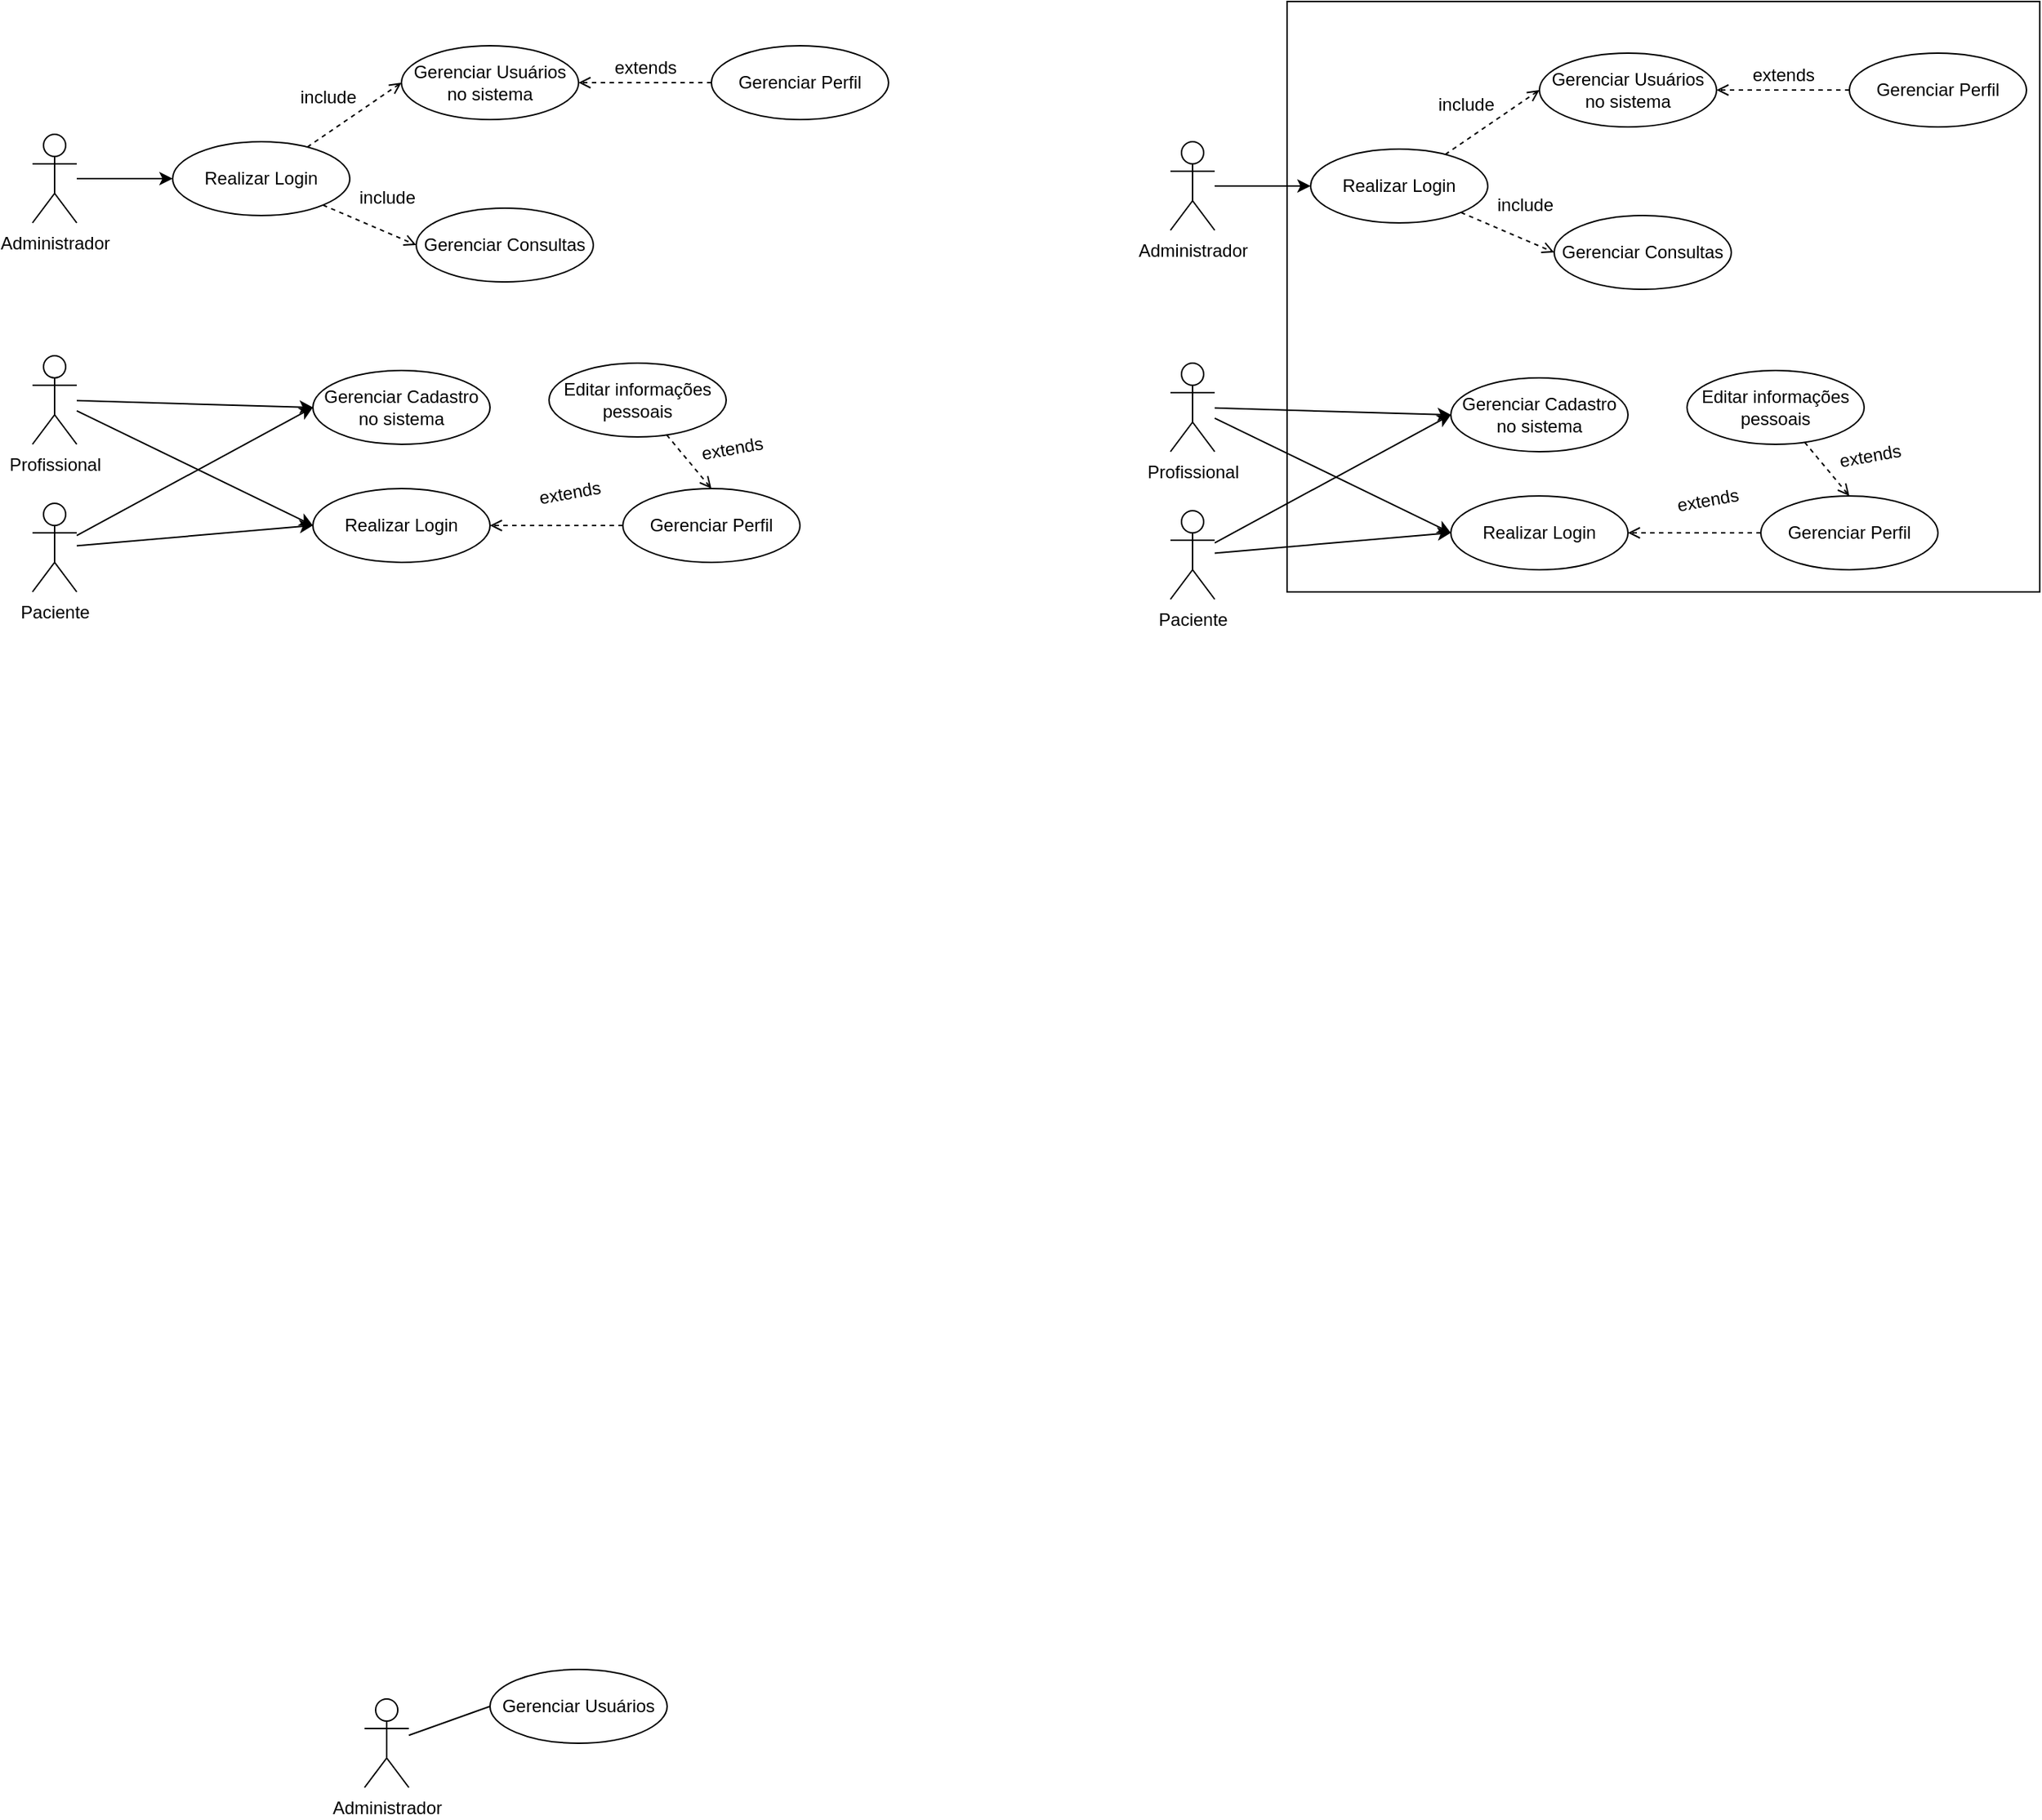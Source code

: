 <mxfile version="27.1.6">
  <diagram name="Página-1" id="VAkRevvwhK3ELiaLSgaE">
    <mxGraphModel dx="835" dy="1747" grid="1" gridSize="10" guides="1" tooltips="1" connect="1" arrows="1" fold="1" page="1" pageScale="1" pageWidth="827" pageHeight="1169" math="0" shadow="0">
      <root>
        <mxCell id="0" />
        <mxCell id="1" parent="0" />
        <mxCell id="ss_T5aYVe5_uPS8-H1rj-35" style="rounded=0;orthogonalLoop=1;jettySize=auto;html=1;entryX=0;entryY=0.5;entryDx=0;entryDy=0;endArrow=classic;endFill=1;startFill=0;" parent="1" source="ss_T5aYVe5_uPS8-H1rj-1" target="ss_T5aYVe5_uPS8-H1rj-5" edge="1">
          <mxGeometry relative="1" as="geometry" />
        </mxCell>
        <mxCell id="ss_T5aYVe5_uPS8-H1rj-39" style="rounded=0;orthogonalLoop=1;jettySize=auto;html=1;entryX=0;entryY=0.5;entryDx=0;entryDy=0;" parent="1" source="ss_T5aYVe5_uPS8-H1rj-1" target="ss_T5aYVe5_uPS8-H1rj-7" edge="1">
          <mxGeometry relative="1" as="geometry" />
        </mxCell>
        <mxCell id="ss_T5aYVe5_uPS8-H1rj-1" value="Paciente" style="shape=umlActor;verticalLabelPosition=bottom;verticalAlign=top;html=1;outlineConnect=0;" parent="1" vertex="1">
          <mxGeometry x="180" y="-270" width="30" height="60" as="geometry" />
        </mxCell>
        <mxCell id="ss_T5aYVe5_uPS8-H1rj-48" style="rounded=0;orthogonalLoop=1;jettySize=auto;html=1;entryX=0;entryY=0.5;entryDx=0;entryDy=0;" parent="1" source="ss_T5aYVe5_uPS8-H1rj-2" target="ss_T5aYVe5_uPS8-H1rj-5" edge="1">
          <mxGeometry relative="1" as="geometry" />
        </mxCell>
        <mxCell id="ss_T5aYVe5_uPS8-H1rj-49" style="rounded=0;orthogonalLoop=1;jettySize=auto;html=1;entryX=0;entryY=0.5;entryDx=0;entryDy=0;" parent="1" source="ss_T5aYVe5_uPS8-H1rj-2" target="ss_T5aYVe5_uPS8-H1rj-7" edge="1">
          <mxGeometry relative="1" as="geometry" />
        </mxCell>
        <mxCell id="ss_T5aYVe5_uPS8-H1rj-2" value="Profissional" style="shape=umlActor;verticalLabelPosition=bottom;verticalAlign=top;html=1;outlineConnect=0;" parent="1" vertex="1">
          <mxGeometry x="180" y="-370" width="30" height="60" as="geometry" />
        </mxCell>
        <mxCell id="ss_T5aYVe5_uPS8-H1rj-23" style="rounded=0;orthogonalLoop=1;jettySize=auto;html=1;entryX=0;entryY=0.5;entryDx=0;entryDy=0;endArrow=none;startFill=0;" parent="1" source="ss_T5aYVe5_uPS8-H1rj-3" target="ss_T5aYVe5_uPS8-H1rj-22" edge="1">
          <mxGeometry relative="1" as="geometry" />
        </mxCell>
        <mxCell id="ss_T5aYVe5_uPS8-H1rj-3" value="Administrador" style="shape=umlActor;verticalLabelPosition=bottom;verticalAlign=top;html=1;outlineConnect=0;" parent="1" vertex="1">
          <mxGeometry x="405" y="540" width="30" height="60" as="geometry" />
        </mxCell>
        <mxCell id="ss_T5aYVe5_uPS8-H1rj-5" value="Gerenciar Cadastro no sistema" style="ellipse;whiteSpace=wrap;html=1;" parent="1" vertex="1">
          <mxGeometry x="370" y="-360" width="120" height="50" as="geometry" />
        </mxCell>
        <mxCell id="ss_T5aYVe5_uPS8-H1rj-7" value="Realizar Login" style="ellipse;whiteSpace=wrap;html=1;" parent="1" vertex="1">
          <mxGeometry x="370" y="-280" width="120" height="50" as="geometry" />
        </mxCell>
        <mxCell id="ss_T5aYVe5_uPS8-H1rj-44" style="rounded=0;orthogonalLoop=1;jettySize=auto;html=1;entryX=1;entryY=0.5;entryDx=0;entryDy=0;dashed=1;endArrow=open;endFill=0;" parent="1" source="ss_T5aYVe5_uPS8-H1rj-8" target="ss_T5aYVe5_uPS8-H1rj-7" edge="1">
          <mxGeometry relative="1" as="geometry" />
        </mxCell>
        <mxCell id="ss_T5aYVe5_uPS8-H1rj-8" value="Gerenciar Perfil" style="ellipse;whiteSpace=wrap;html=1;" parent="1" vertex="1">
          <mxGeometry x="580" y="-280" width="120" height="50" as="geometry" />
        </mxCell>
        <mxCell id="ss_T5aYVe5_uPS8-H1rj-22" value="Gerenciar Usuários" style="ellipse;whiteSpace=wrap;html=1;" parent="1" vertex="1">
          <mxGeometry x="490" y="520" width="120" height="50" as="geometry" />
        </mxCell>
        <mxCell id="ss_T5aYVe5_uPS8-H1rj-45" value="extends&lt;div&gt;&lt;br&gt;&lt;/div&gt;" style="text;html=1;align=center;verticalAlign=middle;resizable=0;points=[];autosize=1;strokeColor=none;fillColor=none;rotation=-10;" parent="1" vertex="1">
          <mxGeometry x="510" y="-290" width="70" height="40" as="geometry" />
        </mxCell>
        <mxCell id="1Cvz7WU102pqnaZ80RXv-4" style="rounded=0;orthogonalLoop=1;jettySize=auto;html=1;entryX=0.5;entryY=0;entryDx=0;entryDy=0;dashed=1;endArrow=open;endFill=0;" parent="1" source="1Cvz7WU102pqnaZ80RXv-1" target="ss_T5aYVe5_uPS8-H1rj-8" edge="1">
          <mxGeometry relative="1" as="geometry" />
        </mxCell>
        <mxCell id="1Cvz7WU102pqnaZ80RXv-1" value="Editar informações pessoais" style="ellipse;whiteSpace=wrap;html=1;" parent="1" vertex="1">
          <mxGeometry x="530" y="-365" width="120" height="50" as="geometry" />
        </mxCell>
        <mxCell id="1Cvz7WU102pqnaZ80RXv-5" value="extends&lt;div&gt;&lt;br&gt;&lt;/div&gt;" style="text;html=1;align=center;verticalAlign=middle;resizable=0;points=[];autosize=1;strokeColor=none;fillColor=none;rotation=-10;" parent="1" vertex="1">
          <mxGeometry x="620" y="-320" width="70" height="40" as="geometry" />
        </mxCell>
        <mxCell id="1Cvz7WU102pqnaZ80RXv-16" style="rounded=0;orthogonalLoop=1;jettySize=auto;html=1;entryX=0;entryY=0.5;entryDx=0;entryDy=0;" parent="1" source="1Cvz7WU102pqnaZ80RXv-6" target="1Cvz7WU102pqnaZ80RXv-14" edge="1">
          <mxGeometry relative="1" as="geometry" />
        </mxCell>
        <mxCell id="1Cvz7WU102pqnaZ80RXv-6" value="Administrador" style="shape=umlActor;verticalLabelPosition=bottom;verticalAlign=top;html=1;outlineConnect=0;" parent="1" vertex="1">
          <mxGeometry x="180" y="-520" width="30" height="60" as="geometry" />
        </mxCell>
        <mxCell id="1Cvz7WU102pqnaZ80RXv-7" value="Gerenciar Usuários no sistema" style="ellipse;whiteSpace=wrap;html=1;" parent="1" vertex="1">
          <mxGeometry x="430" y="-580" width="120" height="50" as="geometry" />
        </mxCell>
        <mxCell id="1Cvz7WU102pqnaZ80RXv-11" value="Gerenciar Consultas" style="ellipse;whiteSpace=wrap;html=1;" parent="1" vertex="1">
          <mxGeometry x="440" y="-470" width="120" height="50" as="geometry" />
        </mxCell>
        <mxCell id="IEusNsWqZxioM76G4dEo-2" value="" style="rounded=0;whiteSpace=wrap;html=1;" vertex="1" parent="1">
          <mxGeometry x="1030" y="-610" width="510" height="400" as="geometry" />
        </mxCell>
        <mxCell id="1Cvz7WU102pqnaZ80RXv-18" style="rounded=0;orthogonalLoop=1;jettySize=auto;html=1;entryX=0;entryY=0.5;entryDx=0;entryDy=0;dashed=1;endArrow=open;endFill=0;" parent="1" source="1Cvz7WU102pqnaZ80RXv-14" target="1Cvz7WU102pqnaZ80RXv-7" edge="1">
          <mxGeometry relative="1" as="geometry" />
        </mxCell>
        <mxCell id="1Cvz7WU102pqnaZ80RXv-20" style="rounded=0;orthogonalLoop=1;jettySize=auto;html=1;entryX=0;entryY=0.5;entryDx=0;entryDy=0;dashed=1;endArrow=open;endFill=0;" parent="1" source="1Cvz7WU102pqnaZ80RXv-14" target="1Cvz7WU102pqnaZ80RXv-11" edge="1">
          <mxGeometry relative="1" as="geometry" />
        </mxCell>
        <mxCell id="1Cvz7WU102pqnaZ80RXv-14" value="Realizar Login" style="ellipse;whiteSpace=wrap;html=1;" parent="1" vertex="1">
          <mxGeometry x="275" y="-515" width="120" height="50" as="geometry" />
        </mxCell>
        <mxCell id="1Cvz7WU102pqnaZ80RXv-19" value="include" style="text;html=1;align=center;verticalAlign=middle;resizable=0;points=[];autosize=1;strokeColor=none;fillColor=none;" parent="1" vertex="1">
          <mxGeometry x="350" y="-560" width="60" height="30" as="geometry" />
        </mxCell>
        <mxCell id="1Cvz7WU102pqnaZ80RXv-21" value="include" style="text;html=1;align=center;verticalAlign=middle;resizable=0;points=[];autosize=1;strokeColor=none;fillColor=none;" parent="1" vertex="1">
          <mxGeometry x="390" y="-492" width="60" height="30" as="geometry" />
        </mxCell>
        <mxCell id="1Cvz7WU102pqnaZ80RXv-23" style="edgeStyle=orthogonalEdgeStyle;rounded=0;orthogonalLoop=1;jettySize=auto;html=1;dashed=1;endArrow=open;endFill=0;" parent="1" source="1Cvz7WU102pqnaZ80RXv-22" target="1Cvz7WU102pqnaZ80RXv-7" edge="1">
          <mxGeometry relative="1" as="geometry" />
        </mxCell>
        <mxCell id="1Cvz7WU102pqnaZ80RXv-22" value="Gerenciar Perfil" style="ellipse;whiteSpace=wrap;html=1;" parent="1" vertex="1">
          <mxGeometry x="640" y="-580" width="120" height="50" as="geometry" />
        </mxCell>
        <mxCell id="1Cvz7WU102pqnaZ80RXv-24" value="extends" style="text;html=1;align=center;verticalAlign=middle;resizable=0;points=[];autosize=1;strokeColor=none;fillColor=none;" parent="1" vertex="1">
          <mxGeometry x="560" y="-580" width="70" height="30" as="geometry" />
        </mxCell>
        <mxCell id="IEusNsWqZxioM76G4dEo-3" style="rounded=0;orthogonalLoop=1;jettySize=auto;html=1;entryX=0;entryY=0.5;entryDx=0;entryDy=0;endArrow=classic;endFill=1;startFill=0;" edge="1" parent="1" source="IEusNsWqZxioM76G4dEo-5" target="IEusNsWqZxioM76G4dEo-9">
          <mxGeometry relative="1" as="geometry" />
        </mxCell>
        <mxCell id="IEusNsWqZxioM76G4dEo-4" style="rounded=0;orthogonalLoop=1;jettySize=auto;html=1;entryX=0;entryY=0.5;entryDx=0;entryDy=0;" edge="1" parent="1" source="IEusNsWqZxioM76G4dEo-5" target="IEusNsWqZxioM76G4dEo-10">
          <mxGeometry relative="1" as="geometry" />
        </mxCell>
        <mxCell id="IEusNsWqZxioM76G4dEo-5" value="Paciente" style="shape=umlActor;verticalLabelPosition=bottom;verticalAlign=top;html=1;outlineConnect=0;" vertex="1" parent="1">
          <mxGeometry x="951" y="-265" width="30" height="60" as="geometry" />
        </mxCell>
        <mxCell id="IEusNsWqZxioM76G4dEo-6" style="rounded=0;orthogonalLoop=1;jettySize=auto;html=1;entryX=0;entryY=0.5;entryDx=0;entryDy=0;" edge="1" parent="1" source="IEusNsWqZxioM76G4dEo-8" target="IEusNsWqZxioM76G4dEo-9">
          <mxGeometry relative="1" as="geometry" />
        </mxCell>
        <mxCell id="IEusNsWqZxioM76G4dEo-7" style="rounded=0;orthogonalLoop=1;jettySize=auto;html=1;entryX=0;entryY=0.5;entryDx=0;entryDy=0;" edge="1" parent="1" source="IEusNsWqZxioM76G4dEo-8" target="IEusNsWqZxioM76G4dEo-10">
          <mxGeometry relative="1" as="geometry" />
        </mxCell>
        <mxCell id="IEusNsWqZxioM76G4dEo-8" value="Profissional" style="shape=umlActor;verticalLabelPosition=bottom;verticalAlign=top;html=1;outlineConnect=0;" vertex="1" parent="1">
          <mxGeometry x="951" y="-365" width="30" height="60" as="geometry" />
        </mxCell>
        <mxCell id="IEusNsWqZxioM76G4dEo-9" value="Gerenciar Cadastro no sistema" style="ellipse;whiteSpace=wrap;html=1;" vertex="1" parent="1">
          <mxGeometry x="1141" y="-355" width="120" height="50" as="geometry" />
        </mxCell>
        <mxCell id="IEusNsWqZxioM76G4dEo-10" value="Realizar Login" style="ellipse;whiteSpace=wrap;html=1;" vertex="1" parent="1">
          <mxGeometry x="1141" y="-275" width="120" height="50" as="geometry" />
        </mxCell>
        <mxCell id="IEusNsWqZxioM76G4dEo-11" style="rounded=0;orthogonalLoop=1;jettySize=auto;html=1;entryX=1;entryY=0.5;entryDx=0;entryDy=0;dashed=1;endArrow=open;endFill=0;" edge="1" parent="1" source="IEusNsWqZxioM76G4dEo-12" target="IEusNsWqZxioM76G4dEo-10">
          <mxGeometry relative="1" as="geometry" />
        </mxCell>
        <mxCell id="IEusNsWqZxioM76G4dEo-12" value="Gerenciar Perfil" style="ellipse;whiteSpace=wrap;html=1;" vertex="1" parent="1">
          <mxGeometry x="1351" y="-275" width="120" height="50" as="geometry" />
        </mxCell>
        <mxCell id="IEusNsWqZxioM76G4dEo-13" value="extends&lt;div&gt;&lt;br&gt;&lt;/div&gt;" style="text;html=1;align=center;verticalAlign=middle;resizable=0;points=[];autosize=1;strokeColor=none;fillColor=none;rotation=-10;" vertex="1" parent="1">
          <mxGeometry x="1281" y="-285" width="70" height="40" as="geometry" />
        </mxCell>
        <mxCell id="IEusNsWqZxioM76G4dEo-14" style="rounded=0;orthogonalLoop=1;jettySize=auto;html=1;entryX=0.5;entryY=0;entryDx=0;entryDy=0;dashed=1;endArrow=open;endFill=0;" edge="1" parent="1" source="IEusNsWqZxioM76G4dEo-15" target="IEusNsWqZxioM76G4dEo-12">
          <mxGeometry relative="1" as="geometry" />
        </mxCell>
        <mxCell id="IEusNsWqZxioM76G4dEo-15" value="Editar informações pessoais" style="ellipse;whiteSpace=wrap;html=1;" vertex="1" parent="1">
          <mxGeometry x="1301" y="-360" width="120" height="50" as="geometry" />
        </mxCell>
        <mxCell id="IEusNsWqZxioM76G4dEo-16" value="extends&lt;div&gt;&lt;br&gt;&lt;/div&gt;" style="text;html=1;align=center;verticalAlign=middle;resizable=0;points=[];autosize=1;strokeColor=none;fillColor=none;rotation=-10;" vertex="1" parent="1">
          <mxGeometry x="1391" y="-315" width="70" height="40" as="geometry" />
        </mxCell>
        <mxCell id="IEusNsWqZxioM76G4dEo-17" style="rounded=0;orthogonalLoop=1;jettySize=auto;html=1;entryX=0;entryY=0.5;entryDx=0;entryDy=0;" edge="1" parent="1" source="IEusNsWqZxioM76G4dEo-18" target="IEusNsWqZxioM76G4dEo-23">
          <mxGeometry relative="1" as="geometry" />
        </mxCell>
        <mxCell id="IEusNsWqZxioM76G4dEo-18" value="Administrador" style="shape=umlActor;verticalLabelPosition=bottom;verticalAlign=top;html=1;outlineConnect=0;" vertex="1" parent="1">
          <mxGeometry x="951" y="-515" width="30" height="60" as="geometry" />
        </mxCell>
        <mxCell id="IEusNsWqZxioM76G4dEo-19" value="Gerenciar Usuários no sistema" style="ellipse;whiteSpace=wrap;html=1;" vertex="1" parent="1">
          <mxGeometry x="1201" y="-575" width="120" height="50" as="geometry" />
        </mxCell>
        <mxCell id="IEusNsWqZxioM76G4dEo-20" value="Gerenciar Consultas" style="ellipse;whiteSpace=wrap;html=1;" vertex="1" parent="1">
          <mxGeometry x="1211" y="-465" width="120" height="50" as="geometry" />
        </mxCell>
        <mxCell id="IEusNsWqZxioM76G4dEo-21" style="rounded=0;orthogonalLoop=1;jettySize=auto;html=1;entryX=0;entryY=0.5;entryDx=0;entryDy=0;dashed=1;endArrow=open;endFill=0;" edge="1" parent="1" source="IEusNsWqZxioM76G4dEo-23" target="IEusNsWqZxioM76G4dEo-19">
          <mxGeometry relative="1" as="geometry" />
        </mxCell>
        <mxCell id="IEusNsWqZxioM76G4dEo-22" style="rounded=0;orthogonalLoop=1;jettySize=auto;html=1;entryX=0;entryY=0.5;entryDx=0;entryDy=0;dashed=1;endArrow=open;endFill=0;" edge="1" parent="1" source="IEusNsWqZxioM76G4dEo-23" target="IEusNsWqZxioM76G4dEo-20">
          <mxGeometry relative="1" as="geometry" />
        </mxCell>
        <mxCell id="IEusNsWqZxioM76G4dEo-23" value="Realizar Login" style="ellipse;whiteSpace=wrap;html=1;" vertex="1" parent="1">
          <mxGeometry x="1046" y="-510" width="120" height="50" as="geometry" />
        </mxCell>
        <mxCell id="IEusNsWqZxioM76G4dEo-24" value="include" style="text;html=1;align=center;verticalAlign=middle;resizable=0;points=[];autosize=1;strokeColor=none;fillColor=none;" vertex="1" parent="1">
          <mxGeometry x="1121" y="-555" width="60" height="30" as="geometry" />
        </mxCell>
        <mxCell id="IEusNsWqZxioM76G4dEo-25" value="include" style="text;html=1;align=center;verticalAlign=middle;resizable=0;points=[];autosize=1;strokeColor=none;fillColor=none;" vertex="1" parent="1">
          <mxGeometry x="1161" y="-487" width="60" height="30" as="geometry" />
        </mxCell>
        <mxCell id="IEusNsWqZxioM76G4dEo-26" style="edgeStyle=orthogonalEdgeStyle;rounded=0;orthogonalLoop=1;jettySize=auto;html=1;dashed=1;endArrow=open;endFill=0;" edge="1" parent="1" source="IEusNsWqZxioM76G4dEo-27" target="IEusNsWqZxioM76G4dEo-19">
          <mxGeometry relative="1" as="geometry" />
        </mxCell>
        <mxCell id="IEusNsWqZxioM76G4dEo-27" value="Gerenciar Perfil" style="ellipse;whiteSpace=wrap;html=1;" vertex="1" parent="1">
          <mxGeometry x="1411" y="-575" width="120" height="50" as="geometry" />
        </mxCell>
        <mxCell id="IEusNsWqZxioM76G4dEo-28" value="extends" style="text;html=1;align=center;verticalAlign=middle;resizable=0;points=[];autosize=1;strokeColor=none;fillColor=none;" vertex="1" parent="1">
          <mxGeometry x="1331" y="-575" width="70" height="30" as="geometry" />
        </mxCell>
      </root>
    </mxGraphModel>
  </diagram>
</mxfile>
